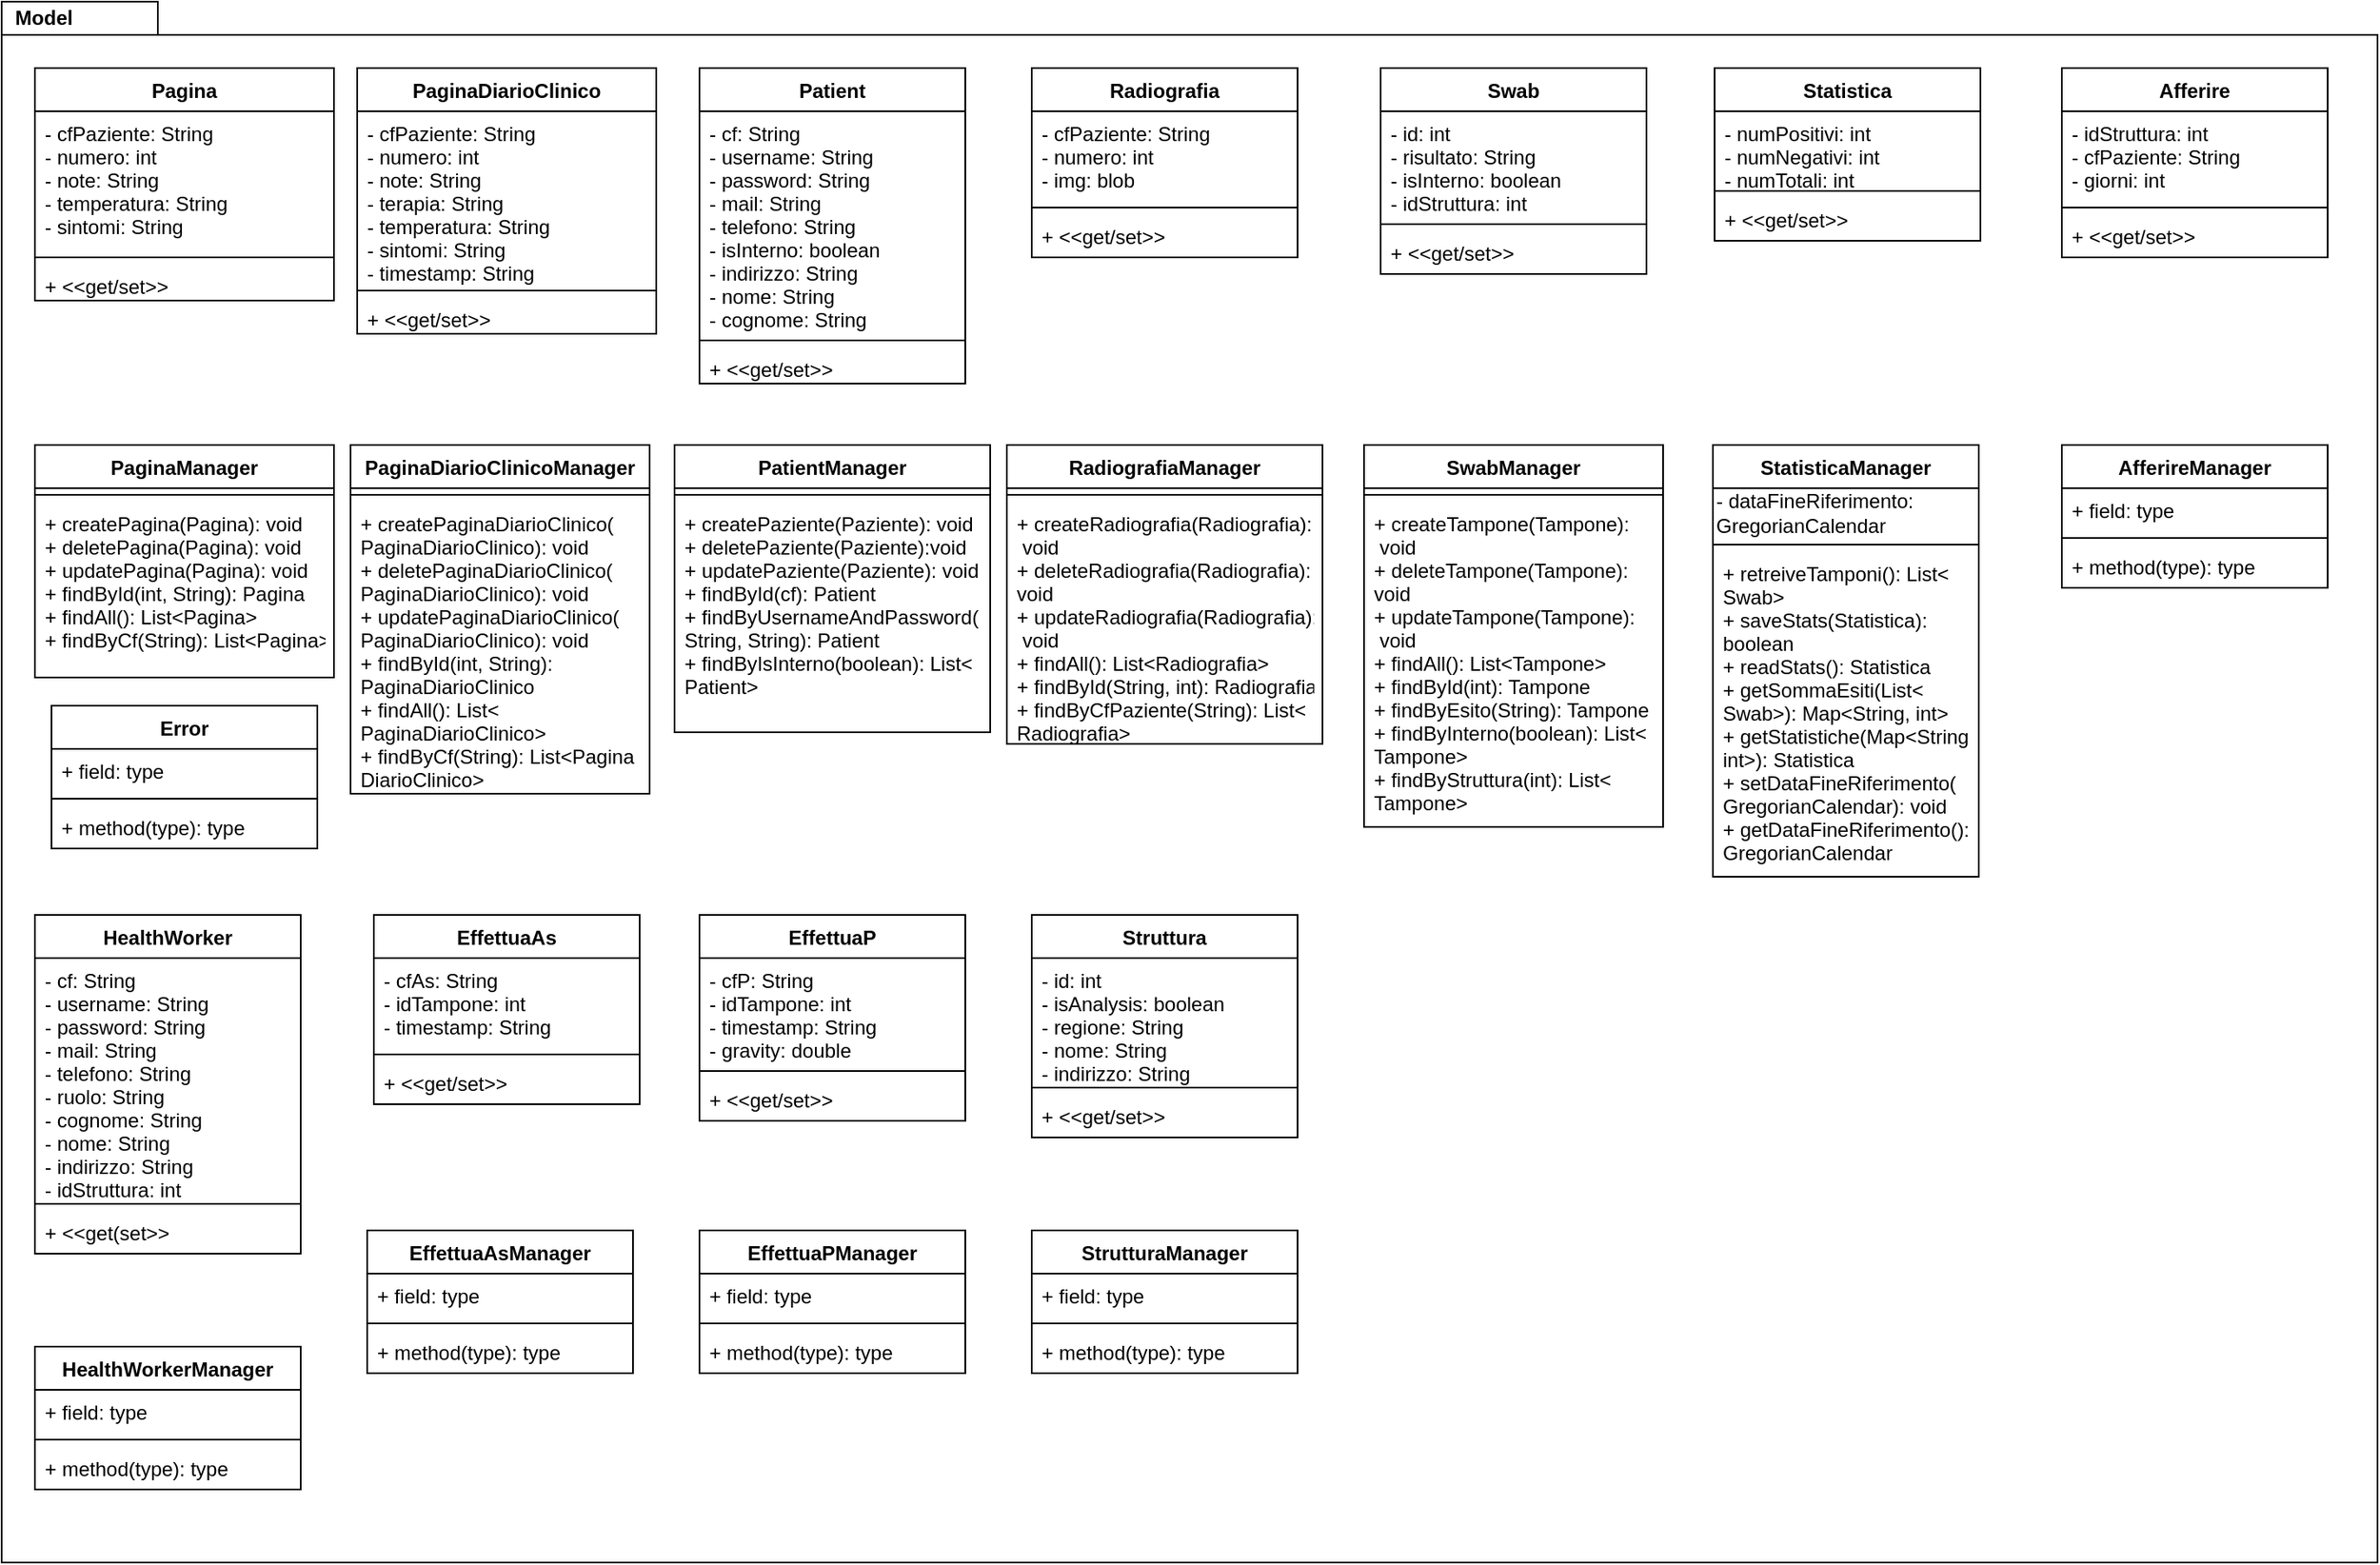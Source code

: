 <mxfile version="14.1.2" type="device"><diagram id="C5RBs43oDa-KdzZeNtuy" name="Model"><mxGraphModel dx="868" dy="450" grid="1" gridSize="10" guides="1" tooltips="1" connect="1" arrows="1" fold="1" page="1" pageScale="1" pageWidth="827" pageHeight="1169" math="0" shadow="0"><root><mxCell id="WIyWlLk6GJQsqaUBKTNV-0"/><mxCell id="WIyWlLk6GJQsqaUBKTNV-1" parent="WIyWlLk6GJQsqaUBKTNV-0"/><mxCell id="kMjM7RQbr0S6wtXPy6_T-2" value="" style="group" vertex="1" connectable="0" parent="WIyWlLk6GJQsqaUBKTNV-1"><mxGeometry x="50" width="1430" height="940" as="geometry"/></mxCell><mxCell id="kMjM7RQbr0S6wtXPy6_T-0" value="" style="shape=folder;fontStyle=1;spacingTop=10;tabWidth=50;tabHeight=20;tabPosition=left;html=1;" vertex="1" parent="kMjM7RQbr0S6wtXPy6_T-2"><mxGeometry width="1430" height="940" as="geometry"/></mxCell><mxCell id="kMjM7RQbr0S6wtXPy6_T-1" value="&lt;b&gt;Model&lt;/b&gt;" style="text;html=1;align=center;verticalAlign=middle;resizable=0;points=[];autosize=1;" vertex="1" parent="kMjM7RQbr0S6wtXPy6_T-2"><mxGeometry width="50" height="20" as="geometry"/></mxCell><mxCell id="zkfFHV4jXpPFQw0GAbJ--13" value="PatientManager" style="swimlane;fontStyle=1;align=center;verticalAlign=top;childLayout=stackLayout;horizontal=1;startSize=26;horizontalStack=0;resizeParent=1;resizeLast=0;collapsible=1;marginBottom=0;rounded=0;shadow=0;strokeWidth=1;" parent="kMjM7RQbr0S6wtXPy6_T-2" vertex="1"><mxGeometry x="405" y="267" width="190" height="173" as="geometry"><mxRectangle x="340" y="380" width="170" height="26" as="alternateBounds"/></mxGeometry></mxCell><mxCell id="zkfFHV4jXpPFQw0GAbJ--15" value="" style="line;html=1;strokeWidth=1;align=left;verticalAlign=middle;spacingTop=-1;spacingLeft=3;spacingRight=3;rotatable=0;labelPosition=right;points=[];portConstraint=eastwest;" parent="zkfFHV4jXpPFQw0GAbJ--13" vertex="1"><mxGeometry y="26" width="190" height="8" as="geometry"/></mxCell><mxCell id="zkfFHV4jXpPFQw0GAbJ--14" value="+ createPaziente(Paziente): void&#10;+ deletePaziente(Paziente):void&#10;+ updatePaziente(Paziente): void&#10;+ findById(cf): Patient&#10;+ findByUsernameAndPassword(&#10;String, String): Patient&#10;+ findByIsInterno(boolean): List&lt;&#10;Patient&gt;&#10;" style="text;align=left;verticalAlign=top;spacingLeft=4;spacingRight=4;overflow=hidden;rotatable=0;points=[[0,0.5],[1,0.5]];portConstraint=eastwest;" parent="zkfFHV4jXpPFQw0GAbJ--13" vertex="1"><mxGeometry y="34" width="190" height="126" as="geometry"/></mxCell><mxCell id="zkfFHV4jXpPFQw0GAbJ--17" value="PaginaDiarioClinico" style="swimlane;fontStyle=1;align=center;verticalAlign=top;childLayout=stackLayout;horizontal=1;startSize=26;horizontalStack=0;resizeParent=1;resizeLast=0;collapsible=1;marginBottom=0;rounded=0;shadow=0;strokeWidth=1;" parent="kMjM7RQbr0S6wtXPy6_T-2" vertex="1"><mxGeometry x="214" y="40" width="180" height="160" as="geometry"><mxRectangle x="550" y="140" width="160" height="26" as="alternateBounds"/></mxGeometry></mxCell><mxCell id="zkfFHV4jXpPFQw0GAbJ--18" value="- cfPaziente: String&#10;- numero: int&#10;- note: String&#10;- terapia: String&#10;- temperatura: String&#10;- sintomi: String&#10;- timestamp: String" style="text;align=left;verticalAlign=top;spacingLeft=4;spacingRight=4;overflow=hidden;rotatable=0;points=[[0,0.5],[1,0.5]];portConstraint=eastwest;" parent="zkfFHV4jXpPFQw0GAbJ--17" vertex="1"><mxGeometry y="26" width="180" height="104" as="geometry"/></mxCell><mxCell id="zkfFHV4jXpPFQw0GAbJ--23" value="" style="line;html=1;strokeWidth=1;align=left;verticalAlign=middle;spacingTop=-1;spacingLeft=3;spacingRight=3;rotatable=0;labelPosition=right;points=[];portConstraint=eastwest;" parent="zkfFHV4jXpPFQw0GAbJ--17" vertex="1"><mxGeometry y="130" width="180" height="8" as="geometry"/></mxCell><mxCell id="zkfFHV4jXpPFQw0GAbJ--24" value="+ &lt;&lt;get/set&gt;&gt;" style="text;align=left;verticalAlign=top;spacingLeft=4;spacingRight=4;overflow=hidden;rotatable=0;points=[[0,0.5],[1,0.5]];portConstraint=eastwest;" parent="zkfFHV4jXpPFQw0GAbJ--17" vertex="1"><mxGeometry y="138" width="180" height="22" as="geometry"/></mxCell><mxCell id="zkfFHV4jXpPFQw0GAbJ--0" value="Pagina" style="swimlane;fontStyle=1;align=center;verticalAlign=top;childLayout=stackLayout;horizontal=1;startSize=26;horizontalStack=0;resizeParent=1;resizeLast=0;collapsible=1;marginBottom=0;rounded=0;shadow=0;strokeWidth=1;" parent="kMjM7RQbr0S6wtXPy6_T-2" vertex="1"><mxGeometry x="20" y="40" width="180" height="140" as="geometry"><mxRectangle x="230" y="140" width="160" height="26" as="alternateBounds"/></mxGeometry></mxCell><mxCell id="zkfFHV4jXpPFQw0GAbJ--1" value="- cfPaziente: String&#10;- numero: int&#10;- note: String&#10;- temperatura: String&#10;- sintomi: String" style="text;align=left;verticalAlign=top;spacingLeft=4;spacingRight=4;overflow=hidden;rotatable=0;points=[[0,0.5],[1,0.5]];portConstraint=eastwest;" parent="zkfFHV4jXpPFQw0GAbJ--0" vertex="1"><mxGeometry y="26" width="180" height="84" as="geometry"/></mxCell><mxCell id="zkfFHV4jXpPFQw0GAbJ--4" value="" style="line;html=1;strokeWidth=1;align=left;verticalAlign=middle;spacingTop=-1;spacingLeft=3;spacingRight=3;rotatable=0;labelPosition=right;points=[];portConstraint=eastwest;" parent="zkfFHV4jXpPFQw0GAbJ--0" vertex="1"><mxGeometry y="110" width="180" height="8" as="geometry"/></mxCell><mxCell id="zkfFHV4jXpPFQw0GAbJ--5" value="+ &lt;&lt;get/set&gt;&gt;" style="text;align=left;verticalAlign=top;spacingLeft=4;spacingRight=4;overflow=hidden;rotatable=0;points=[[0,0.5],[1,0.5]];portConstraint=eastwest;" parent="zkfFHV4jXpPFQw0GAbJ--0" vertex="1"><mxGeometry y="118" width="180" height="22" as="geometry"/></mxCell><mxCell id="zkfFHV4jXpPFQw0GAbJ--6" value="Patient" style="swimlane;fontStyle=1;align=center;verticalAlign=top;childLayout=stackLayout;horizontal=1;startSize=26;horizontalStack=0;resizeParent=1;resizeLast=0;collapsible=1;marginBottom=0;rounded=0;shadow=0;strokeWidth=1;" parent="kMjM7RQbr0S6wtXPy6_T-2" vertex="1"><mxGeometry x="420" y="40" width="160" height="190" as="geometry"><mxRectangle x="130" y="380" width="160" height="26" as="alternateBounds"/></mxGeometry></mxCell><mxCell id="zkfFHV4jXpPFQw0GAbJ--7" value="- cf: String&#10;- username: String&#10;- password: String&#10;- mail: String&#10;- telefono: String&#10;- isInterno: boolean&#10;- indirizzo: String&#10;- nome: String&#10;- cognome: String" style="text;align=left;verticalAlign=top;spacingLeft=4;spacingRight=4;overflow=hidden;rotatable=0;points=[[0,0.5],[1,0.5]];portConstraint=eastwest;" parent="zkfFHV4jXpPFQw0GAbJ--6" vertex="1"><mxGeometry y="26" width="160" height="134" as="geometry"/></mxCell><mxCell id="zkfFHV4jXpPFQw0GAbJ--9" value="" style="line;html=1;strokeWidth=1;align=left;verticalAlign=middle;spacingTop=-1;spacingLeft=3;spacingRight=3;rotatable=0;labelPosition=right;points=[];portConstraint=eastwest;" parent="zkfFHV4jXpPFQw0GAbJ--6" vertex="1"><mxGeometry y="160" width="160" height="8" as="geometry"/></mxCell><mxCell id="zkfFHV4jXpPFQw0GAbJ--10" value="+ &lt;&lt;get/set&gt;&gt;" style="text;align=left;verticalAlign=top;spacingLeft=4;spacingRight=4;overflow=hidden;rotatable=0;points=[[0,0.5],[1,0.5]];portConstraint=eastwest;fontStyle=0" parent="zkfFHV4jXpPFQw0GAbJ--6" vertex="1"><mxGeometry y="168" width="160" height="22" as="geometry"/></mxCell><mxCell id="0lS1wSJUGr4f3mUyF1wJ-0" value="Radiografia" style="swimlane;fontStyle=1;align=center;verticalAlign=top;childLayout=stackLayout;horizontal=1;startSize=26;horizontalStack=0;resizeParent=1;resizeLast=0;collapsible=1;marginBottom=0;rounded=0;shadow=0;strokeWidth=1;" parent="kMjM7RQbr0S6wtXPy6_T-2" vertex="1"><mxGeometry x="620" y="40" width="160" height="114" as="geometry"><mxRectangle x="230" y="140" width="160" height="26" as="alternateBounds"/></mxGeometry></mxCell><mxCell id="0lS1wSJUGr4f3mUyF1wJ-1" value="- cfPaziente: String&#10;- numero: int&#10;- img: blob" style="text;align=left;verticalAlign=top;spacingLeft=4;spacingRight=4;overflow=hidden;rotatable=0;points=[[0,0.5],[1,0.5]];portConstraint=eastwest;" parent="0lS1wSJUGr4f3mUyF1wJ-0" vertex="1"><mxGeometry y="26" width="160" height="54" as="geometry"/></mxCell><mxCell id="0lS1wSJUGr4f3mUyF1wJ-2" value="" style="line;html=1;strokeWidth=1;align=left;verticalAlign=middle;spacingTop=-1;spacingLeft=3;spacingRight=3;rotatable=0;labelPosition=right;points=[];portConstraint=eastwest;" parent="0lS1wSJUGr4f3mUyF1wJ-0" vertex="1"><mxGeometry y="80" width="160" height="8" as="geometry"/></mxCell><mxCell id="0lS1wSJUGr4f3mUyF1wJ-3" value="+ &lt;&lt;get/set&gt;&gt;" style="text;align=left;verticalAlign=top;spacingLeft=4;spacingRight=4;overflow=hidden;rotatable=0;points=[[0,0.5],[1,0.5]];portConstraint=eastwest;" parent="0lS1wSJUGr4f3mUyF1wJ-0" vertex="1"><mxGeometry y="88" width="160" height="26" as="geometry"/></mxCell><mxCell id="kMjM7RQbr0S6wtXPy6_T-115" value="PaginaDiarioClinicoManager" style="swimlane;fontStyle=1;align=center;verticalAlign=top;childLayout=stackLayout;horizontal=1;startSize=26;horizontalStack=0;resizeParent=1;resizeParentMax=0;resizeLast=0;collapsible=1;marginBottom=0;" vertex="1" parent="kMjM7RQbr0S6wtXPy6_T-2"><mxGeometry x="210" y="267" width="180" height="210" as="geometry"/></mxCell><mxCell id="kMjM7RQbr0S6wtXPy6_T-117" value="" style="line;strokeWidth=1;fillColor=none;align=left;verticalAlign=middle;spacingTop=-1;spacingLeft=3;spacingRight=3;rotatable=0;labelPosition=right;points=[];portConstraint=eastwest;" vertex="1" parent="kMjM7RQbr0S6wtXPy6_T-115"><mxGeometry y="26" width="180" height="8" as="geometry"/></mxCell><mxCell id="kMjM7RQbr0S6wtXPy6_T-118" value="+ createPaginaDiarioClinico(&#10;PaginaDiarioClinico): void&#10;+ deletePaginaDiarioClinico(&#10;PaginaDiarioClinico): void&#10;+ updatePaginaDiarioClinico(&#10;PaginaDiarioClinico): void&#10;+ findById(int, String): &#10;PaginaDiarioClinico&#10;+ findAll(): List&lt;&#10;PaginaDiarioClinico&gt;&#10;+ findByCf(String): List&lt;Pagina&#10;DiarioClinico&gt;" style="text;strokeColor=none;fillColor=none;align=left;verticalAlign=top;spacingLeft=4;spacingRight=4;overflow=hidden;rotatable=0;points=[[0,0.5],[1,0.5]];portConstraint=eastwest;" vertex="1" parent="kMjM7RQbr0S6wtXPy6_T-115"><mxGeometry y="34" width="180" height="176" as="geometry"/></mxCell><mxCell id="kMjM7RQbr0S6wtXPy6_T-111" value="RadiografiaManager" style="swimlane;fontStyle=1;align=center;verticalAlign=top;childLayout=stackLayout;horizontal=1;startSize=26;horizontalStack=0;resizeParent=1;resizeParentMax=0;resizeLast=0;collapsible=1;marginBottom=0;" vertex="1" parent="kMjM7RQbr0S6wtXPy6_T-2"><mxGeometry x="605" y="267" width="190" height="180" as="geometry"/></mxCell><mxCell id="kMjM7RQbr0S6wtXPy6_T-113" value="" style="line;strokeWidth=1;fillColor=none;align=left;verticalAlign=middle;spacingTop=-1;spacingLeft=3;spacingRight=3;rotatable=0;labelPosition=right;points=[];portConstraint=eastwest;" vertex="1" parent="kMjM7RQbr0S6wtXPy6_T-111"><mxGeometry y="26" width="190" height="8" as="geometry"/></mxCell><mxCell id="kMjM7RQbr0S6wtXPy6_T-114" value="+ createRadiografia(Radiografia):&#10; void&#10;+ deleteRadiografia(Radiografia):&#10;void&#10;+ updateRadiografia(Radiografia):&#10; void&#10;+ findAll(): List&lt;Radiografia&gt;&#10;+ findById(String, int): Radiografia&#10;+ findByCfPaziente(String): List&lt;&#10;Radiografia&gt;" style="text;strokeColor=none;fillColor=none;align=left;verticalAlign=top;spacingLeft=4;spacingRight=4;overflow=hidden;rotatable=0;points=[[0,0.5],[1,0.5]];portConstraint=eastwest;" vertex="1" parent="kMjM7RQbr0S6wtXPy6_T-111"><mxGeometry y="34" width="190" height="146" as="geometry"/></mxCell><mxCell id="kMjM7RQbr0S6wtXPy6_T-91" value="Swab" style="swimlane;fontStyle=1;align=center;verticalAlign=top;childLayout=stackLayout;horizontal=1;startSize=26;horizontalStack=0;resizeParent=1;resizeParentMax=0;resizeLast=0;collapsible=1;marginBottom=0;" vertex="1" parent="kMjM7RQbr0S6wtXPy6_T-2"><mxGeometry x="830" y="40" width="160" height="124" as="geometry"/></mxCell><mxCell id="kMjM7RQbr0S6wtXPy6_T-92" value="- id: int&#10;- risultato: String&#10;- isInterno: boolean&#10;- idStruttura: int" style="text;strokeColor=none;fillColor=none;align=left;verticalAlign=top;spacingLeft=4;spacingRight=4;overflow=hidden;rotatable=0;points=[[0,0.5],[1,0.5]];portConstraint=eastwest;" vertex="1" parent="kMjM7RQbr0S6wtXPy6_T-91"><mxGeometry y="26" width="160" height="64" as="geometry"/></mxCell><mxCell id="kMjM7RQbr0S6wtXPy6_T-93" value="" style="line;strokeWidth=1;fillColor=none;align=left;verticalAlign=middle;spacingTop=-1;spacingLeft=3;spacingRight=3;rotatable=0;labelPosition=right;points=[];portConstraint=eastwest;" vertex="1" parent="kMjM7RQbr0S6wtXPy6_T-91"><mxGeometry y="90" width="160" height="8" as="geometry"/></mxCell><mxCell id="kMjM7RQbr0S6wtXPy6_T-94" value="+ &lt;&lt;get/set&gt;&gt;" style="text;strokeColor=none;fillColor=none;align=left;verticalAlign=top;spacingLeft=4;spacingRight=4;overflow=hidden;rotatable=0;points=[[0,0.5],[1,0.5]];portConstraint=eastwest;" vertex="1" parent="kMjM7RQbr0S6wtXPy6_T-91"><mxGeometry y="98" width="160" height="26" as="geometry"/></mxCell><mxCell id="kMjM7RQbr0S6wtXPy6_T-87" value="SwabManager" style="swimlane;fontStyle=1;align=center;verticalAlign=top;childLayout=stackLayout;horizontal=1;startSize=26;horizontalStack=0;resizeParent=1;resizeParentMax=0;resizeLast=0;collapsible=1;marginBottom=0;" vertex="1" parent="kMjM7RQbr0S6wtXPy6_T-2"><mxGeometry x="820" y="267" width="180" height="230" as="geometry"/></mxCell><mxCell id="kMjM7RQbr0S6wtXPy6_T-89" value="" style="line;strokeWidth=1;fillColor=none;align=left;verticalAlign=middle;spacingTop=-1;spacingLeft=3;spacingRight=3;rotatable=0;labelPosition=right;points=[];portConstraint=eastwest;" vertex="1" parent="kMjM7RQbr0S6wtXPy6_T-87"><mxGeometry y="26" width="180" height="8" as="geometry"/></mxCell><mxCell id="kMjM7RQbr0S6wtXPy6_T-90" value="+ createTampone(Tampone):&#10; void&#10;+ deleteTampone(Tampone):&#10;void&#10;+ updateTampone(Tampone):&#10; void&#10;+ findAll(): List&lt;Tampone&gt;&#10;+ findById(int): Tampone&#10;+ findByEsito(String): Tampone&#10;+ findByInterno(boolean): List&lt;&#10;Tampone&gt;&#10;+ findByStruttura(int): List&lt;&#10;Tampone&gt;" style="text;strokeColor=none;fillColor=none;align=left;verticalAlign=top;spacingLeft=4;spacingRight=4;overflow=hidden;rotatable=0;points=[[0,0.5],[1,0.5]];portConstraint=eastwest;" vertex="1" parent="kMjM7RQbr0S6wtXPy6_T-87"><mxGeometry y="34" width="180" height="196" as="geometry"/></mxCell><mxCell id="kMjM7RQbr0S6wtXPy6_T-103" value="EffettuaP" style="swimlane;fontStyle=1;align=center;verticalAlign=top;childLayout=stackLayout;horizontal=1;startSize=26;horizontalStack=0;resizeParent=1;resizeParentMax=0;resizeLast=0;collapsible=1;marginBottom=0;" vertex="1" parent="kMjM7RQbr0S6wtXPy6_T-2"><mxGeometry x="420" y="550" width="160" height="124" as="geometry"/></mxCell><mxCell id="kMjM7RQbr0S6wtXPy6_T-104" value="- cfP: String&#10;- idTampone: int&#10;- timestamp: String&#10;- gravity: double" style="text;strokeColor=none;fillColor=none;align=left;verticalAlign=top;spacingLeft=4;spacingRight=4;overflow=hidden;rotatable=0;points=[[0,0.5],[1,0.5]];portConstraint=eastwest;" vertex="1" parent="kMjM7RQbr0S6wtXPy6_T-103"><mxGeometry y="26" width="160" height="64" as="geometry"/></mxCell><mxCell id="kMjM7RQbr0S6wtXPy6_T-105" value="" style="line;strokeWidth=1;fillColor=none;align=left;verticalAlign=middle;spacingTop=-1;spacingLeft=3;spacingRight=3;rotatable=0;labelPosition=right;points=[];portConstraint=eastwest;" vertex="1" parent="kMjM7RQbr0S6wtXPy6_T-103"><mxGeometry y="90" width="160" height="8" as="geometry"/></mxCell><mxCell id="kMjM7RQbr0S6wtXPy6_T-106" value="+ &lt;&lt;get/set&gt;&gt;" style="text;strokeColor=none;fillColor=none;align=left;verticalAlign=top;spacingLeft=4;spacingRight=4;overflow=hidden;rotatable=0;points=[[0,0.5],[1,0.5]];portConstraint=eastwest;" vertex="1" parent="kMjM7RQbr0S6wtXPy6_T-103"><mxGeometry y="98" width="160" height="26" as="geometry"/></mxCell><mxCell id="kMjM7RQbr0S6wtXPy6_T-99" value="EffettuaPManager" style="swimlane;fontStyle=1;align=center;verticalAlign=top;childLayout=stackLayout;horizontal=1;startSize=26;horizontalStack=0;resizeParent=1;resizeParentMax=0;resizeLast=0;collapsible=1;marginBottom=0;" vertex="1" parent="kMjM7RQbr0S6wtXPy6_T-2"><mxGeometry x="420" y="740" width="160" height="86" as="geometry"/></mxCell><mxCell id="kMjM7RQbr0S6wtXPy6_T-100" value="+ field: type" style="text;strokeColor=none;fillColor=none;align=left;verticalAlign=top;spacingLeft=4;spacingRight=4;overflow=hidden;rotatable=0;points=[[0,0.5],[1,0.5]];portConstraint=eastwest;" vertex="1" parent="kMjM7RQbr0S6wtXPy6_T-99"><mxGeometry y="26" width="160" height="26" as="geometry"/></mxCell><mxCell id="kMjM7RQbr0S6wtXPy6_T-101" value="" style="line;strokeWidth=1;fillColor=none;align=left;verticalAlign=middle;spacingTop=-1;spacingLeft=3;spacingRight=3;rotatable=0;labelPosition=right;points=[];portConstraint=eastwest;" vertex="1" parent="kMjM7RQbr0S6wtXPy6_T-99"><mxGeometry y="52" width="160" height="8" as="geometry"/></mxCell><mxCell id="kMjM7RQbr0S6wtXPy6_T-102" value="+ method(type): type" style="text;strokeColor=none;fillColor=none;align=left;verticalAlign=top;spacingLeft=4;spacingRight=4;overflow=hidden;rotatable=0;points=[[0,0.5],[1,0.5]];portConstraint=eastwest;" vertex="1" parent="kMjM7RQbr0S6wtXPy6_T-99"><mxGeometry y="60" width="160" height="26" as="geometry"/></mxCell><mxCell id="kMjM7RQbr0S6wtXPy6_T-95" value="EffettuaAsManager" style="swimlane;fontStyle=1;align=center;verticalAlign=top;childLayout=stackLayout;horizontal=1;startSize=26;horizontalStack=0;resizeParent=1;resizeParentMax=0;resizeLast=0;collapsible=1;marginBottom=0;" vertex="1" parent="kMjM7RQbr0S6wtXPy6_T-2"><mxGeometry x="220" y="740" width="160" height="86" as="geometry"/></mxCell><mxCell id="kMjM7RQbr0S6wtXPy6_T-96" value="+ field: type" style="text;strokeColor=none;fillColor=none;align=left;verticalAlign=top;spacingLeft=4;spacingRight=4;overflow=hidden;rotatable=0;points=[[0,0.5],[1,0.5]];portConstraint=eastwest;" vertex="1" parent="kMjM7RQbr0S6wtXPy6_T-95"><mxGeometry y="26" width="160" height="26" as="geometry"/></mxCell><mxCell id="kMjM7RQbr0S6wtXPy6_T-97" value="" style="line;strokeWidth=1;fillColor=none;align=left;verticalAlign=middle;spacingTop=-1;spacingLeft=3;spacingRight=3;rotatable=0;labelPosition=right;points=[];portConstraint=eastwest;" vertex="1" parent="kMjM7RQbr0S6wtXPy6_T-95"><mxGeometry y="52" width="160" height="8" as="geometry"/></mxCell><mxCell id="kMjM7RQbr0S6wtXPy6_T-98" value="+ method(type): type" style="text;strokeColor=none;fillColor=none;align=left;verticalAlign=top;spacingLeft=4;spacingRight=4;overflow=hidden;rotatable=0;points=[[0,0.5],[1,0.5]];portConstraint=eastwest;" vertex="1" parent="kMjM7RQbr0S6wtXPy6_T-95"><mxGeometry y="60" width="160" height="26" as="geometry"/></mxCell><mxCell id="kMjM7RQbr0S6wtXPy6_T-71" value="HealthWorkerManager" style="swimlane;fontStyle=1;align=center;verticalAlign=top;childLayout=stackLayout;horizontal=1;startSize=26;horizontalStack=0;resizeParent=1;resizeParentMax=0;resizeLast=0;collapsible=1;marginBottom=0;" vertex="1" parent="kMjM7RQbr0S6wtXPy6_T-2"><mxGeometry x="20" y="810" width="160" height="86" as="geometry"/></mxCell><mxCell id="kMjM7RQbr0S6wtXPy6_T-72" value="+ field: type" style="text;strokeColor=none;fillColor=none;align=left;verticalAlign=top;spacingLeft=4;spacingRight=4;overflow=hidden;rotatable=0;points=[[0,0.5],[1,0.5]];portConstraint=eastwest;" vertex="1" parent="kMjM7RQbr0S6wtXPy6_T-71"><mxGeometry y="26" width="160" height="26" as="geometry"/></mxCell><mxCell id="kMjM7RQbr0S6wtXPy6_T-73" value="" style="line;strokeWidth=1;fillColor=none;align=left;verticalAlign=middle;spacingTop=-1;spacingLeft=3;spacingRight=3;rotatable=0;labelPosition=right;points=[];portConstraint=eastwest;" vertex="1" parent="kMjM7RQbr0S6wtXPy6_T-71"><mxGeometry y="52" width="160" height="8" as="geometry"/></mxCell><mxCell id="kMjM7RQbr0S6wtXPy6_T-74" value="+ method(type): type" style="text;strokeColor=none;fillColor=none;align=left;verticalAlign=top;spacingLeft=4;spacingRight=4;overflow=hidden;rotatable=0;points=[[0,0.5],[1,0.5]];portConstraint=eastwest;" vertex="1" parent="kMjM7RQbr0S6wtXPy6_T-71"><mxGeometry y="60" width="160" height="26" as="geometry"/></mxCell><mxCell id="kMjM7RQbr0S6wtXPy6_T-67" value="Error" style="swimlane;fontStyle=1;align=center;verticalAlign=top;childLayout=stackLayout;horizontal=1;startSize=26;horizontalStack=0;resizeParent=1;resizeParentMax=0;resizeLast=0;collapsible=1;marginBottom=0;" vertex="1" parent="kMjM7RQbr0S6wtXPy6_T-2"><mxGeometry x="30" y="424" width="160" height="86" as="geometry"/></mxCell><mxCell id="kMjM7RQbr0S6wtXPy6_T-68" value="+ field: type" style="text;strokeColor=none;fillColor=none;align=left;verticalAlign=top;spacingLeft=4;spacingRight=4;overflow=hidden;rotatable=0;points=[[0,0.5],[1,0.5]];portConstraint=eastwest;" vertex="1" parent="kMjM7RQbr0S6wtXPy6_T-67"><mxGeometry y="26" width="160" height="26" as="geometry"/></mxCell><mxCell id="kMjM7RQbr0S6wtXPy6_T-69" value="" style="line;strokeWidth=1;fillColor=none;align=left;verticalAlign=middle;spacingTop=-1;spacingLeft=3;spacingRight=3;rotatable=0;labelPosition=right;points=[];portConstraint=eastwest;" vertex="1" parent="kMjM7RQbr0S6wtXPy6_T-67"><mxGeometry y="52" width="160" height="8" as="geometry"/></mxCell><mxCell id="kMjM7RQbr0S6wtXPy6_T-70" value="+ method(type): type" style="text;strokeColor=none;fillColor=none;align=left;verticalAlign=top;spacingLeft=4;spacingRight=4;overflow=hidden;rotatable=0;points=[[0,0.5],[1,0.5]];portConstraint=eastwest;" vertex="1" parent="kMjM7RQbr0S6wtXPy6_T-67"><mxGeometry y="60" width="160" height="26" as="geometry"/></mxCell><mxCell id="kMjM7RQbr0S6wtXPy6_T-63" value="Afferire" style="swimlane;fontStyle=1;align=center;verticalAlign=top;childLayout=stackLayout;horizontal=1;startSize=26;horizontalStack=0;resizeParent=1;resizeParentMax=0;resizeLast=0;collapsible=1;marginBottom=0;" vertex="1" parent="kMjM7RQbr0S6wtXPy6_T-2"><mxGeometry x="1240" y="40" width="160" height="114" as="geometry"/></mxCell><mxCell id="kMjM7RQbr0S6wtXPy6_T-64" value="- idStruttura: int&#10;- cfPaziente: String&#10;- giorni: int" style="text;strokeColor=none;fillColor=none;align=left;verticalAlign=top;spacingLeft=4;spacingRight=4;overflow=hidden;rotatable=0;points=[[0,0.5],[1,0.5]];portConstraint=eastwest;" vertex="1" parent="kMjM7RQbr0S6wtXPy6_T-63"><mxGeometry y="26" width="160" height="54" as="geometry"/></mxCell><mxCell id="kMjM7RQbr0S6wtXPy6_T-65" value="" style="line;strokeWidth=1;fillColor=none;align=left;verticalAlign=middle;spacingTop=-1;spacingLeft=3;spacingRight=3;rotatable=0;labelPosition=right;points=[];portConstraint=eastwest;" vertex="1" parent="kMjM7RQbr0S6wtXPy6_T-63"><mxGeometry y="80" width="160" height="8" as="geometry"/></mxCell><mxCell id="kMjM7RQbr0S6wtXPy6_T-66" value="+ &lt;&lt;get/set&gt;&gt;" style="text;strokeColor=none;fillColor=none;align=left;verticalAlign=top;spacingLeft=4;spacingRight=4;overflow=hidden;rotatable=0;points=[[0,0.5],[1,0.5]];portConstraint=eastwest;" vertex="1" parent="kMjM7RQbr0S6wtXPy6_T-63"><mxGeometry y="88" width="160" height="26" as="geometry"/></mxCell><mxCell id="kMjM7RQbr0S6wtXPy6_T-59" value="AfferireManager" style="swimlane;fontStyle=1;align=center;verticalAlign=top;childLayout=stackLayout;horizontal=1;startSize=26;horizontalStack=0;resizeParent=1;resizeParentMax=0;resizeLast=0;collapsible=1;marginBottom=0;" vertex="1" parent="kMjM7RQbr0S6wtXPy6_T-2"><mxGeometry x="1240" y="267" width="160" height="86" as="geometry"/></mxCell><mxCell id="kMjM7RQbr0S6wtXPy6_T-60" value="+ field: type" style="text;strokeColor=none;fillColor=none;align=left;verticalAlign=top;spacingLeft=4;spacingRight=4;overflow=hidden;rotatable=0;points=[[0,0.5],[1,0.5]];portConstraint=eastwest;" vertex="1" parent="kMjM7RQbr0S6wtXPy6_T-59"><mxGeometry y="26" width="160" height="26" as="geometry"/></mxCell><mxCell id="kMjM7RQbr0S6wtXPy6_T-61" value="" style="line;strokeWidth=1;fillColor=none;align=left;verticalAlign=middle;spacingTop=-1;spacingLeft=3;spacingRight=3;rotatable=0;labelPosition=right;points=[];portConstraint=eastwest;" vertex="1" parent="kMjM7RQbr0S6wtXPy6_T-59"><mxGeometry y="52" width="160" height="8" as="geometry"/></mxCell><mxCell id="kMjM7RQbr0S6wtXPy6_T-62" value="+ method(type): type" style="text;strokeColor=none;fillColor=none;align=left;verticalAlign=top;spacingLeft=4;spacingRight=4;overflow=hidden;rotatable=0;points=[[0,0.5],[1,0.5]];portConstraint=eastwest;" vertex="1" parent="kMjM7RQbr0S6wtXPy6_T-59"><mxGeometry y="60" width="160" height="26" as="geometry"/></mxCell><mxCell id="kMjM7RQbr0S6wtXPy6_T-55" value="StrutturaManager" style="swimlane;fontStyle=1;align=center;verticalAlign=top;childLayout=stackLayout;horizontal=1;startSize=26;horizontalStack=0;resizeParent=1;resizeParentMax=0;resizeLast=0;collapsible=1;marginBottom=0;" vertex="1" parent="kMjM7RQbr0S6wtXPy6_T-2"><mxGeometry x="620" y="740" width="160" height="86" as="geometry"/></mxCell><mxCell id="kMjM7RQbr0S6wtXPy6_T-56" value="+ field: type" style="text;strokeColor=none;fillColor=none;align=left;verticalAlign=top;spacingLeft=4;spacingRight=4;overflow=hidden;rotatable=0;points=[[0,0.5],[1,0.5]];portConstraint=eastwest;" vertex="1" parent="kMjM7RQbr0S6wtXPy6_T-55"><mxGeometry y="26" width="160" height="26" as="geometry"/></mxCell><mxCell id="kMjM7RQbr0S6wtXPy6_T-57" value="" style="line;strokeWidth=1;fillColor=none;align=left;verticalAlign=middle;spacingTop=-1;spacingLeft=3;spacingRight=3;rotatable=0;labelPosition=right;points=[];portConstraint=eastwest;" vertex="1" parent="kMjM7RQbr0S6wtXPy6_T-55"><mxGeometry y="52" width="160" height="8" as="geometry"/></mxCell><mxCell id="kMjM7RQbr0S6wtXPy6_T-58" value="+ method(type): type" style="text;strokeColor=none;fillColor=none;align=left;verticalAlign=top;spacingLeft=4;spacingRight=4;overflow=hidden;rotatable=0;points=[[0,0.5],[1,0.5]];portConstraint=eastwest;" vertex="1" parent="kMjM7RQbr0S6wtXPy6_T-55"><mxGeometry y="60" width="160" height="26" as="geometry"/></mxCell><mxCell id="kMjM7RQbr0S6wtXPy6_T-83" value="Statistica" style="swimlane;fontStyle=1;align=center;verticalAlign=top;childLayout=stackLayout;horizontal=1;startSize=26;horizontalStack=0;resizeParent=1;resizeParentMax=0;resizeLast=0;collapsible=1;marginBottom=0;" vertex="1" parent="kMjM7RQbr0S6wtXPy6_T-2"><mxGeometry x="1031" y="40" width="160" height="104" as="geometry"/></mxCell><mxCell id="kMjM7RQbr0S6wtXPy6_T-84" value="- numPositivi: int&#10;- numNegativi: int&#10;- numTotali: int" style="text;strokeColor=none;fillColor=none;align=left;verticalAlign=top;spacingLeft=4;spacingRight=4;overflow=hidden;rotatable=0;points=[[0,0.5],[1,0.5]];portConstraint=eastwest;" vertex="1" parent="kMjM7RQbr0S6wtXPy6_T-83"><mxGeometry y="26" width="160" height="44" as="geometry"/></mxCell><mxCell id="kMjM7RQbr0S6wtXPy6_T-85" value="" style="line;strokeWidth=1;fillColor=none;align=left;verticalAlign=middle;spacingTop=-1;spacingLeft=3;spacingRight=3;rotatable=0;labelPosition=right;points=[];portConstraint=eastwest;" vertex="1" parent="kMjM7RQbr0S6wtXPy6_T-83"><mxGeometry y="70" width="160" height="8" as="geometry"/></mxCell><mxCell id="kMjM7RQbr0S6wtXPy6_T-86" value="+ &lt;&lt;get/set&gt;&gt;" style="text;strokeColor=none;fillColor=none;align=left;verticalAlign=top;spacingLeft=4;spacingRight=4;overflow=hidden;rotatable=0;points=[[0,0.5],[1,0.5]];portConstraint=eastwest;" vertex="1" parent="kMjM7RQbr0S6wtXPy6_T-83"><mxGeometry y="78" width="160" height="26" as="geometry"/></mxCell><mxCell id="kMjM7RQbr0S6wtXPy6_T-51" value="Struttura" style="swimlane;fontStyle=1;align=center;verticalAlign=top;childLayout=stackLayout;horizontal=1;startSize=26;horizontalStack=0;resizeParent=1;resizeParentMax=0;resizeLast=0;collapsible=1;marginBottom=0;" vertex="1" parent="kMjM7RQbr0S6wtXPy6_T-2"><mxGeometry x="620" y="550" width="160" height="134" as="geometry"/></mxCell><mxCell id="kMjM7RQbr0S6wtXPy6_T-52" value="- id: int&#10;- isAnalysis: boolean&#10;- regione: String&#10;- nome: String&#10;- indirizzo: String" style="text;strokeColor=none;fillColor=none;align=left;verticalAlign=top;spacingLeft=4;spacingRight=4;overflow=hidden;rotatable=0;points=[[0,0.5],[1,0.5]];portConstraint=eastwest;" vertex="1" parent="kMjM7RQbr0S6wtXPy6_T-51"><mxGeometry y="26" width="160" height="74" as="geometry"/></mxCell><mxCell id="kMjM7RQbr0S6wtXPy6_T-53" value="" style="line;strokeWidth=1;fillColor=none;align=left;verticalAlign=middle;spacingTop=-1;spacingLeft=3;spacingRight=3;rotatable=0;labelPosition=right;points=[];portConstraint=eastwest;" vertex="1" parent="kMjM7RQbr0S6wtXPy6_T-51"><mxGeometry y="100" width="160" height="8" as="geometry"/></mxCell><mxCell id="kMjM7RQbr0S6wtXPy6_T-54" value="+ &lt;&lt;get/set&gt;&gt;" style="text;strokeColor=none;fillColor=none;align=left;verticalAlign=top;spacingLeft=4;spacingRight=4;overflow=hidden;rotatable=0;points=[[0,0.5],[1,0.5]];portConstraint=eastwest;" vertex="1" parent="kMjM7RQbr0S6wtXPy6_T-51"><mxGeometry y="108" width="160" height="26" as="geometry"/></mxCell><mxCell id="kMjM7RQbr0S6wtXPy6_T-75" value="HealthWorker" style="swimlane;fontStyle=1;align=center;verticalAlign=top;childLayout=stackLayout;horizontal=1;startSize=26;horizontalStack=0;resizeParent=1;resizeParentMax=0;resizeLast=0;collapsible=1;marginBottom=0;" vertex="1" parent="kMjM7RQbr0S6wtXPy6_T-2"><mxGeometry x="20" y="550" width="160" height="204" as="geometry"/></mxCell><mxCell id="kMjM7RQbr0S6wtXPy6_T-76" value="- cf: String&#10;- username: String&#10;- password: String&#10;- mail: String&#10;- telefono: String&#10;- ruolo: String&#10;- cognome: String&#10;- nome: String&#10;- indirizzo: String&#10;- idStruttura: int" style="text;strokeColor=none;fillColor=none;align=left;verticalAlign=top;spacingLeft=4;spacingRight=4;overflow=hidden;rotatable=0;points=[[0,0.5],[1,0.5]];portConstraint=eastwest;" vertex="1" parent="kMjM7RQbr0S6wtXPy6_T-75"><mxGeometry y="26" width="160" height="144" as="geometry"/></mxCell><mxCell id="kMjM7RQbr0S6wtXPy6_T-77" value="" style="line;strokeWidth=1;fillColor=none;align=left;verticalAlign=middle;spacingTop=-1;spacingLeft=3;spacingRight=3;rotatable=0;labelPosition=right;points=[];portConstraint=eastwest;" vertex="1" parent="kMjM7RQbr0S6wtXPy6_T-75"><mxGeometry y="170" width="160" height="8" as="geometry"/></mxCell><mxCell id="kMjM7RQbr0S6wtXPy6_T-78" value="+ &lt;&lt;get(set&gt;&gt;" style="text;strokeColor=none;fillColor=none;align=left;verticalAlign=top;spacingLeft=4;spacingRight=4;overflow=hidden;rotatable=0;points=[[0,0.5],[1,0.5]];portConstraint=eastwest;" vertex="1" parent="kMjM7RQbr0S6wtXPy6_T-75"><mxGeometry y="178" width="160" height="26" as="geometry"/></mxCell><mxCell id="kMjM7RQbr0S6wtXPy6_T-119" value="PaginaManager" style="swimlane;fontStyle=1;align=center;verticalAlign=top;childLayout=stackLayout;horizontal=1;startSize=26;horizontalStack=0;resizeParent=1;resizeParentMax=0;resizeLast=0;collapsible=1;marginBottom=0;" vertex="1" parent="kMjM7RQbr0S6wtXPy6_T-2"><mxGeometry x="20" y="267" width="180" height="140" as="geometry"/></mxCell><mxCell id="kMjM7RQbr0S6wtXPy6_T-121" value="" style="line;strokeWidth=1;fillColor=none;align=left;verticalAlign=middle;spacingTop=-1;spacingLeft=3;spacingRight=3;rotatable=0;labelPosition=right;points=[];portConstraint=eastwest;" vertex="1" parent="kMjM7RQbr0S6wtXPy6_T-119"><mxGeometry y="26" width="180" height="8" as="geometry"/></mxCell><mxCell id="kMjM7RQbr0S6wtXPy6_T-122" value="+ createPagina(Pagina): void&#10;+ deletePagina(Pagina): void&#10;+ updatePagina(Pagina): void&#10;+ findById(int, String): Pagina&#10;+ findAll(): List&lt;Pagina&gt;&#10;+ findByCf(String): List&lt;Pagina&gt;" style="text;strokeColor=none;fillColor=none;align=left;verticalAlign=top;spacingLeft=4;spacingRight=4;overflow=hidden;rotatable=0;points=[[0,0.5],[1,0.5]];portConstraint=eastwest;" vertex="1" parent="kMjM7RQbr0S6wtXPy6_T-119"><mxGeometry y="34" width="180" height="106" as="geometry"/></mxCell><mxCell id="kMjM7RQbr0S6wtXPy6_T-107" value="EffettuaAs" style="swimlane;fontStyle=1;align=center;verticalAlign=top;childLayout=stackLayout;horizontal=1;startSize=26;horizontalStack=0;resizeParent=1;resizeParentMax=0;resizeLast=0;collapsible=1;marginBottom=0;" vertex="1" parent="kMjM7RQbr0S6wtXPy6_T-2"><mxGeometry x="224" y="550" width="160" height="114" as="geometry"/></mxCell><mxCell id="kMjM7RQbr0S6wtXPy6_T-108" value="- cfAs: String&#10;- idTampone: int&#10;- timestamp: String" style="text;strokeColor=none;fillColor=none;align=left;verticalAlign=top;spacingLeft=4;spacingRight=4;overflow=hidden;rotatable=0;points=[[0,0.5],[1,0.5]];portConstraint=eastwest;" vertex="1" parent="kMjM7RQbr0S6wtXPy6_T-107"><mxGeometry y="26" width="160" height="54" as="geometry"/></mxCell><mxCell id="kMjM7RQbr0S6wtXPy6_T-109" value="" style="line;strokeWidth=1;fillColor=none;align=left;verticalAlign=middle;spacingTop=-1;spacingLeft=3;spacingRight=3;rotatable=0;labelPosition=right;points=[];portConstraint=eastwest;" vertex="1" parent="kMjM7RQbr0S6wtXPy6_T-107"><mxGeometry y="80" width="160" height="8" as="geometry"/></mxCell><mxCell id="kMjM7RQbr0S6wtXPy6_T-110" value="+ &lt;&lt;get/set&gt;&gt;" style="text;strokeColor=none;fillColor=none;align=left;verticalAlign=top;spacingLeft=4;spacingRight=4;overflow=hidden;rotatable=0;points=[[0,0.5],[1,0.5]];portConstraint=eastwest;" vertex="1" parent="kMjM7RQbr0S6wtXPy6_T-107"><mxGeometry y="88" width="160" height="26" as="geometry"/></mxCell><mxCell id="kMjM7RQbr0S6wtXPy6_T-79" value="StatisticaManager" style="swimlane;fontStyle=1;align=center;verticalAlign=top;childLayout=stackLayout;horizontal=1;startSize=26;horizontalStack=0;resizeParent=1;resizeParentMax=0;resizeLast=0;collapsible=1;marginBottom=0;" vertex="1" parent="kMjM7RQbr0S6wtXPy6_T-2"><mxGeometry x="1030" y="267" width="160" height="260" as="geometry"/></mxCell><mxCell id="kMjM7RQbr0S6wtXPy6_T-128" value="- dataFineRiferimento: &lt;br&gt;GregorianCalendar" style="text;html=1;align=left;verticalAlign=middle;resizable=0;points=[];autosize=1;" vertex="1" parent="kMjM7RQbr0S6wtXPy6_T-79"><mxGeometry y="26" width="160" height="30" as="geometry"/></mxCell><mxCell id="kMjM7RQbr0S6wtXPy6_T-81" value="" style="line;strokeWidth=1;fillColor=none;align=left;verticalAlign=middle;spacingTop=-1;spacingLeft=3;spacingRight=3;rotatable=0;labelPosition=right;points=[];portConstraint=eastwest;" vertex="1" parent="kMjM7RQbr0S6wtXPy6_T-79"><mxGeometry y="56" width="160" height="8" as="geometry"/></mxCell><mxCell id="kMjM7RQbr0S6wtXPy6_T-82" value="+ retreiveTamponi(): List&lt;&#10;Swab&gt;&#10;+ saveStats(Statistica):&#10;boolean&#10;+ readStats(): Statistica&#10;+ getSommaEsiti(List&lt;&#10;Swab&gt;): Map&lt;String, int&gt;&#10;+ getStatistiche(Map&lt;String,&#10;int&gt;): Statistica&#10;+ setDataFineRiferimento(&#10;GregorianCalendar): void&#10;+ getDataFineRiferimento():&#10;GregorianCalendar" style="text;strokeColor=none;fillColor=none;align=left;verticalAlign=top;spacingLeft=4;spacingRight=4;overflow=hidden;rotatable=0;points=[[0,0.5],[1,0.5]];portConstraint=eastwest;" vertex="1" parent="kMjM7RQbr0S6wtXPy6_T-79"><mxGeometry y="64" width="160" height="196" as="geometry"/></mxCell></root></mxGraphModel></diagram></mxfile>